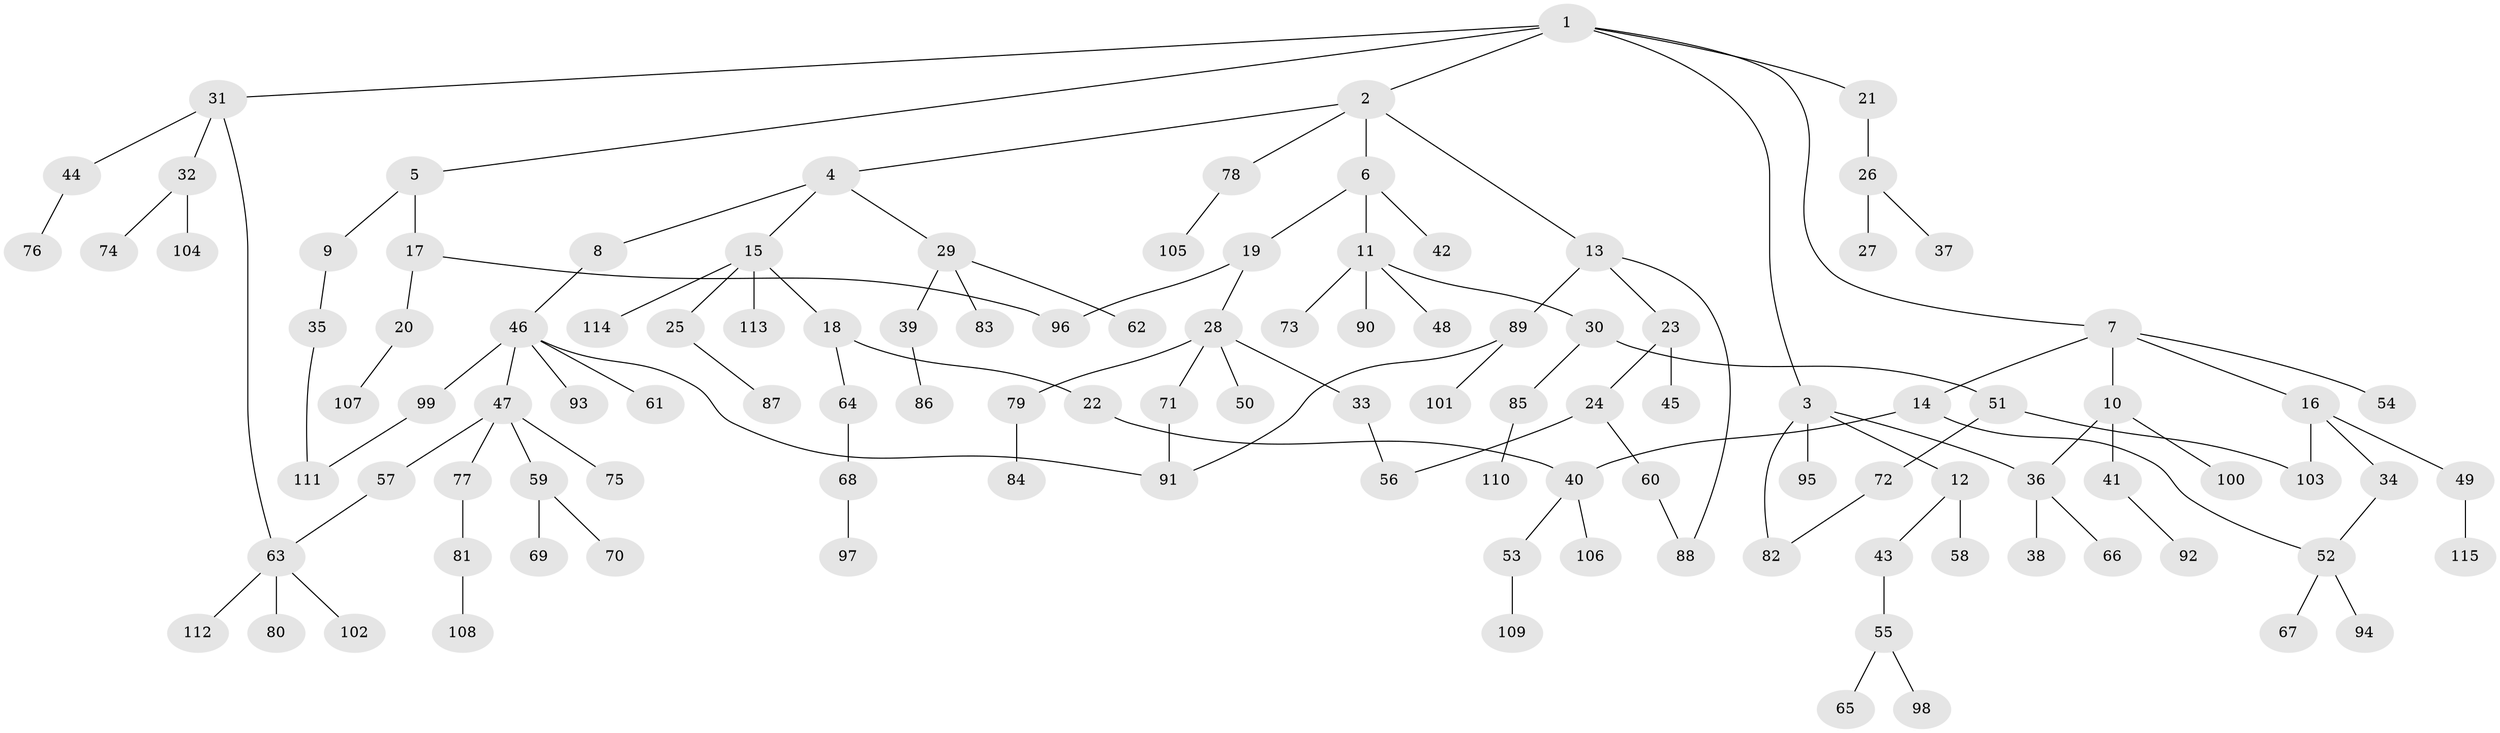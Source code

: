 // coarse degree distribution, {4: 0.0875, 2: 0.2375, 1: 0.475, 8: 0.0125, 5: 0.1, 3: 0.075, 12: 0.0125}
// Generated by graph-tools (version 1.1) at 2025/46/03/04/25 21:46:10]
// undirected, 115 vertices, 126 edges
graph export_dot {
graph [start="1"]
  node [color=gray90,style=filled];
  1;
  2;
  3;
  4;
  5;
  6;
  7;
  8;
  9;
  10;
  11;
  12;
  13;
  14;
  15;
  16;
  17;
  18;
  19;
  20;
  21;
  22;
  23;
  24;
  25;
  26;
  27;
  28;
  29;
  30;
  31;
  32;
  33;
  34;
  35;
  36;
  37;
  38;
  39;
  40;
  41;
  42;
  43;
  44;
  45;
  46;
  47;
  48;
  49;
  50;
  51;
  52;
  53;
  54;
  55;
  56;
  57;
  58;
  59;
  60;
  61;
  62;
  63;
  64;
  65;
  66;
  67;
  68;
  69;
  70;
  71;
  72;
  73;
  74;
  75;
  76;
  77;
  78;
  79;
  80;
  81;
  82;
  83;
  84;
  85;
  86;
  87;
  88;
  89;
  90;
  91;
  92;
  93;
  94;
  95;
  96;
  97;
  98;
  99;
  100;
  101;
  102;
  103;
  104;
  105;
  106;
  107;
  108;
  109;
  110;
  111;
  112;
  113;
  114;
  115;
  1 -- 2;
  1 -- 3;
  1 -- 5;
  1 -- 7;
  1 -- 21;
  1 -- 31;
  2 -- 4;
  2 -- 6;
  2 -- 13;
  2 -- 78;
  3 -- 12;
  3 -- 82;
  3 -- 95;
  3 -- 36;
  4 -- 8;
  4 -- 15;
  4 -- 29;
  5 -- 9;
  5 -- 17;
  6 -- 11;
  6 -- 19;
  6 -- 42;
  7 -- 10;
  7 -- 14;
  7 -- 16;
  7 -- 54;
  8 -- 46;
  9 -- 35;
  10 -- 36;
  10 -- 41;
  10 -- 100;
  11 -- 30;
  11 -- 48;
  11 -- 73;
  11 -- 90;
  12 -- 43;
  12 -- 58;
  13 -- 23;
  13 -- 88;
  13 -- 89;
  14 -- 40;
  14 -- 52;
  15 -- 18;
  15 -- 25;
  15 -- 113;
  15 -- 114;
  16 -- 34;
  16 -- 49;
  16 -- 103;
  17 -- 20;
  17 -- 96;
  18 -- 22;
  18 -- 64;
  19 -- 28;
  19 -- 96;
  20 -- 107;
  21 -- 26;
  22 -- 40;
  23 -- 24;
  23 -- 45;
  24 -- 56;
  24 -- 60;
  25 -- 87;
  26 -- 27;
  26 -- 37;
  28 -- 33;
  28 -- 50;
  28 -- 71;
  28 -- 79;
  29 -- 39;
  29 -- 62;
  29 -- 83;
  30 -- 51;
  30 -- 85;
  31 -- 32;
  31 -- 44;
  31 -- 63;
  32 -- 74;
  32 -- 104;
  33 -- 56;
  34 -- 52;
  35 -- 111;
  36 -- 38;
  36 -- 66;
  39 -- 86;
  40 -- 53;
  40 -- 106;
  41 -- 92;
  43 -- 55;
  44 -- 76;
  46 -- 47;
  46 -- 61;
  46 -- 93;
  46 -- 99;
  46 -- 91;
  47 -- 57;
  47 -- 59;
  47 -- 75;
  47 -- 77;
  49 -- 115;
  51 -- 72;
  51 -- 103;
  52 -- 67;
  52 -- 94;
  53 -- 109;
  55 -- 65;
  55 -- 98;
  57 -- 63;
  59 -- 69;
  59 -- 70;
  60 -- 88;
  63 -- 80;
  63 -- 102;
  63 -- 112;
  64 -- 68;
  68 -- 97;
  71 -- 91;
  72 -- 82;
  77 -- 81;
  78 -- 105;
  79 -- 84;
  81 -- 108;
  85 -- 110;
  89 -- 91;
  89 -- 101;
  99 -- 111;
}
